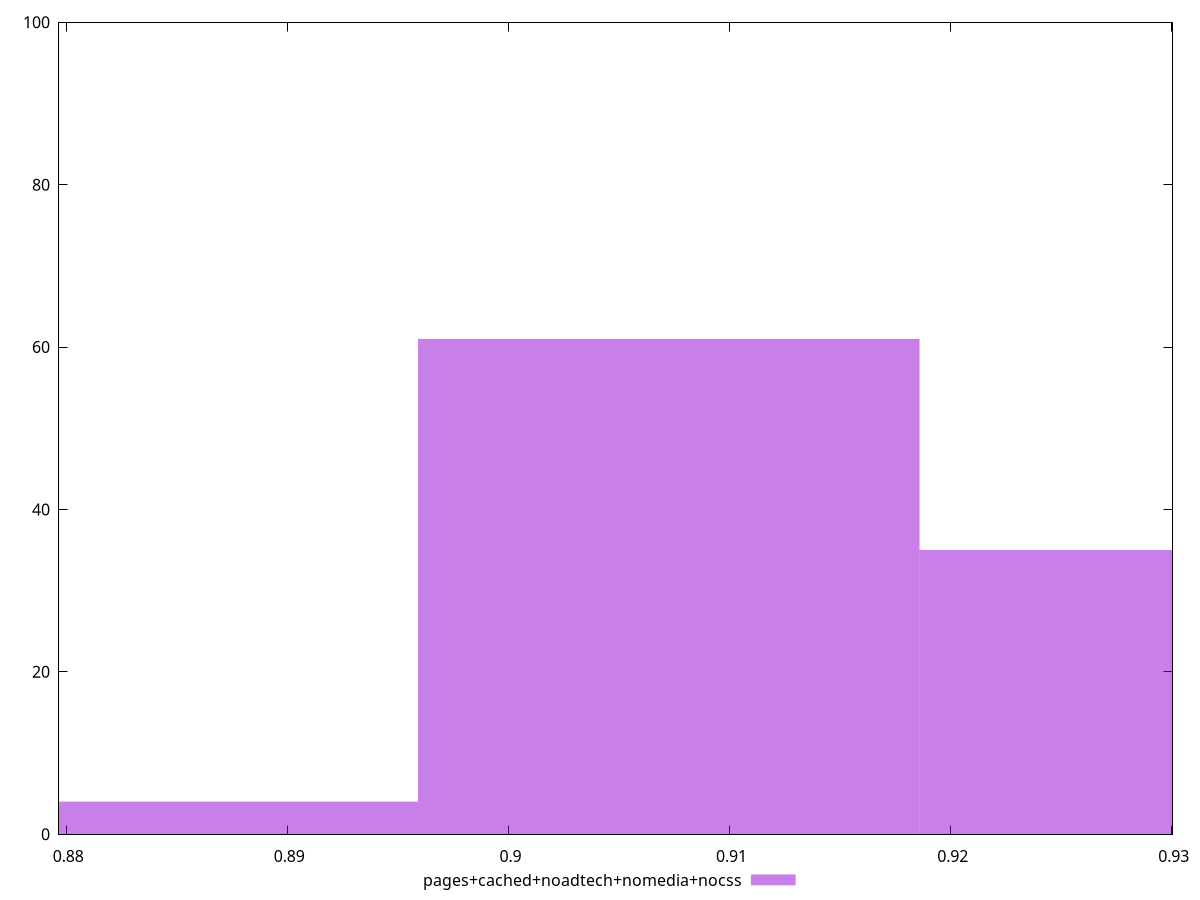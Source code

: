 reset

$pagesCachedNoadtechNomediaNocss <<EOF
0.9072512313518195 61
0.929932512135615 35
0.884569950568024 4
EOF

set key outside below
set boxwidth 0.02268128078379549
set xrange [0.8796720674882483:0.9300339275443932]
set yrange [0:100]
set trange [0:100]
set style fill transparent solid 0.5 noborder
set terminal svg size 640, 490 enhanced background rgb 'white'
set output "report_00012_2021-02-09T11:01:39.952Z/meta/pScore/comparison/histogram/4_vs_5.svg"

plot $pagesCachedNoadtechNomediaNocss title "pages+cached+noadtech+nomedia+nocss" with boxes

reset
